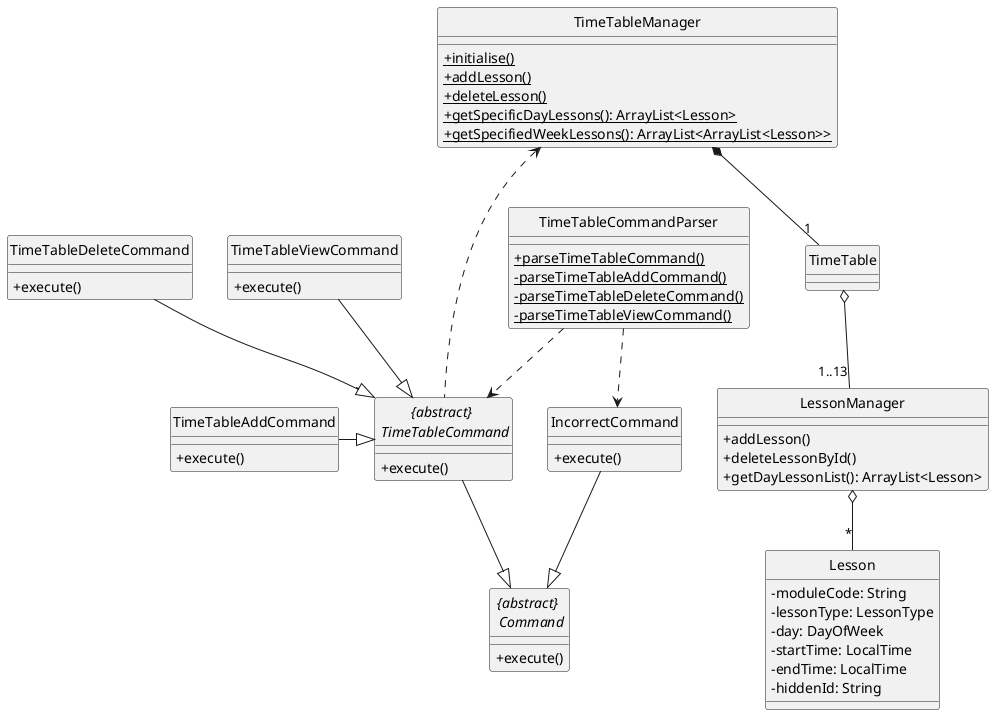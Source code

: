 @startuml

hide circle
skinparam classAttributeIconSize 0

class TimeTableAddCommand
class TimeTableDeleteCommand
class TimeTableViewCommand
class Lesson {
    - moduleCode: String
    - lessonType: LessonType
    - day: DayOfWeek
    - startTime: LocalTime
    - endTime: LocalTime
    - hiddenId: String
}

class "TimeTableCommandParser" {
    + {static} parseTimeTableCommand()
    - {static} parseTimeTableAddCommand()
    - {static} parseTimeTableDeleteCommand()
    - {static} parseTimeTableViewCommand()
}

abstract class "{abstract} \n TimeTableCommand" {
    + execute()
}

abstract class "{abstract} \n Command" {
    + execute()
}

class TimeTable {
}

class TimeTableAddCommand {
    + execute()
}

class TimeTableViewCommand {
    + execute()
}

class TimeTableDeleteCommand {
    + execute()
}

class IncorrectCommand {
    + execute()
}

class LessonManager {
    + addLesson()
    + deleteLessonById()
    + getDayLessonList(): ArrayList<Lesson>
}

class TimeTableManager {
    + {static} initialise()
    + {static} addLesson()
    + {static} deleteLesson()
    + {static} getSpecificDayLessons(): ArrayList<Lesson>
    + {static} getSpecifiedWeekLessons(): ArrayList<ArrayList<Lesson>>
}

"{abstract} \n TimeTableCommand" --|> "{abstract} \n Command"
IncorrectCommand --|> "{abstract} \n Command"

"TimeTableCommandParser" ..> "{abstract} \n TimeTableCommand"
"TimeTableCommandParser" ..> IncorrectCommand

TimeTableAddCommand -|> "{abstract} \n TimeTableCommand"
TimeTableDeleteCommand --|> "{abstract} \n TimeTableCommand"
TimeTableViewCommand --|> "{abstract} \n TimeTableCommand"
TimeTableManager *-- "1" TimeTable
TimeTable o-- "1..13" LessonManager
LessonManager o-- "*" Lesson

TimeTableManager <... "{abstract} \n TimeTableCommand"

@enduml